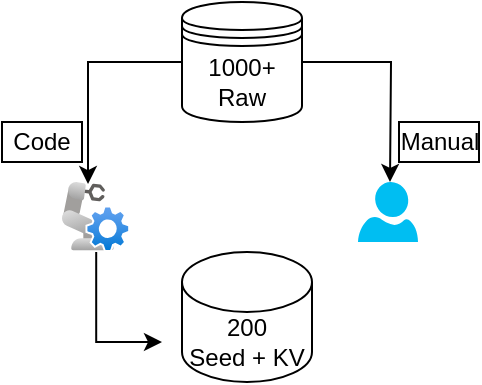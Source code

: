 <mxfile version="27.1.6">
  <diagram name="第 1 页" id="07oNwzkXvTwjMVtEo4L7">
    <mxGraphModel dx="1426" dy="668" grid="1" gridSize="10" guides="1" tooltips="1" connect="1" arrows="1" fold="1" page="1" pageScale="1" pageWidth="827" pageHeight="1169" math="0" shadow="0">
      <root>
        <mxCell id="0" />
        <mxCell id="1" parent="0" />
        <mxCell id="UF7cHTjBoaLbCPgE46Oi-5" value="" style="edgeStyle=orthogonalEdgeStyle;rounded=0;orthogonalLoop=1;jettySize=auto;html=1;entryX=0.382;entryY=0.029;entryDx=0;entryDy=0;entryPerimeter=0;" parent="1" source="UF7cHTjBoaLbCPgE46Oi-1" target="UF7cHTjBoaLbCPgE46Oi-2" edge="1">
          <mxGeometry relative="1" as="geometry">
            <mxPoint x="330" y="230" as="targetPoint" />
          </mxGeometry>
        </mxCell>
        <mxCell id="UF7cHTjBoaLbCPgE46Oi-8" value="" style="edgeStyle=orthogonalEdgeStyle;rounded=0;orthogonalLoop=1;jettySize=auto;html=1;" parent="1" source="UF7cHTjBoaLbCPgE46Oi-1" edge="1">
          <mxGeometry relative="1" as="geometry">
            <mxPoint x="404" y="180" as="targetPoint" />
          </mxGeometry>
        </mxCell>
        <mxCell id="UF7cHTjBoaLbCPgE46Oi-1" value="1000+&lt;br&gt;Raw" style="shape=datastore;whiteSpace=wrap;html=1;rounded=0;" parent="1" vertex="1">
          <mxGeometry x="300" y="90" width="60" height="60" as="geometry" />
        </mxCell>
        <mxCell id="I5RHaz3ScfklKH06W_fI-9" value="" style="edgeStyle=orthogonalEdgeStyle;rounded=0;orthogonalLoop=1;jettySize=auto;html=1;" edge="1" parent="1">
          <mxGeometry relative="1" as="geometry">
            <mxPoint x="257.1" y="215" as="sourcePoint" />
            <mxPoint x="290" y="260" as="targetPoint" />
            <Array as="points">
              <mxPoint x="290" y="260" />
              <mxPoint x="290" y="260" />
            </Array>
          </mxGeometry>
        </mxCell>
        <mxCell id="UF7cHTjBoaLbCPgE46Oi-2" value="" style="image;aspect=fixed;html=1;points=[];align=center;fontSize=12;image=img/lib/azure2/other/Defender_Robot_Controller.svg;rounded=0;" parent="1" vertex="1">
          <mxGeometry x="240" y="180" width="34.06" height="35" as="geometry" />
        </mxCell>
        <mxCell id="UF7cHTjBoaLbCPgE46Oi-3" value="" style="verticalLabelPosition=bottom;html=1;verticalAlign=top;align=center;strokeColor=none;fillColor=#00BEF2;shape=mxgraph.azure.user;rounded=0;" parent="1" vertex="1">
          <mxGeometry x="388" y="180" width="30" height="30" as="geometry" />
        </mxCell>
        <mxCell id="I5RHaz3ScfklKH06W_fI-1" value="Code" style="whiteSpace=wrap;html=1;rounded=0;" vertex="1" parent="1">
          <mxGeometry x="210" y="150" width="40" height="20" as="geometry" />
        </mxCell>
        <mxCell id="I5RHaz3ScfklKH06W_fI-5" value="Manual" style="whiteSpace=wrap;html=1;rounded=0;" vertex="1" parent="1">
          <mxGeometry x="408.5" y="150" width="40" height="20" as="geometry" />
        </mxCell>
        <mxCell id="I5RHaz3ScfklKH06W_fI-7" value="200&lt;div&gt;Seed + KV&lt;/div&gt;" style="shape=cylinder3;whiteSpace=wrap;html=1;boundedLbl=1;backgroundOutline=1;size=15;" vertex="1" parent="1">
          <mxGeometry x="300" y="215" width="65" height="65" as="geometry" />
        </mxCell>
      </root>
    </mxGraphModel>
  </diagram>
</mxfile>
